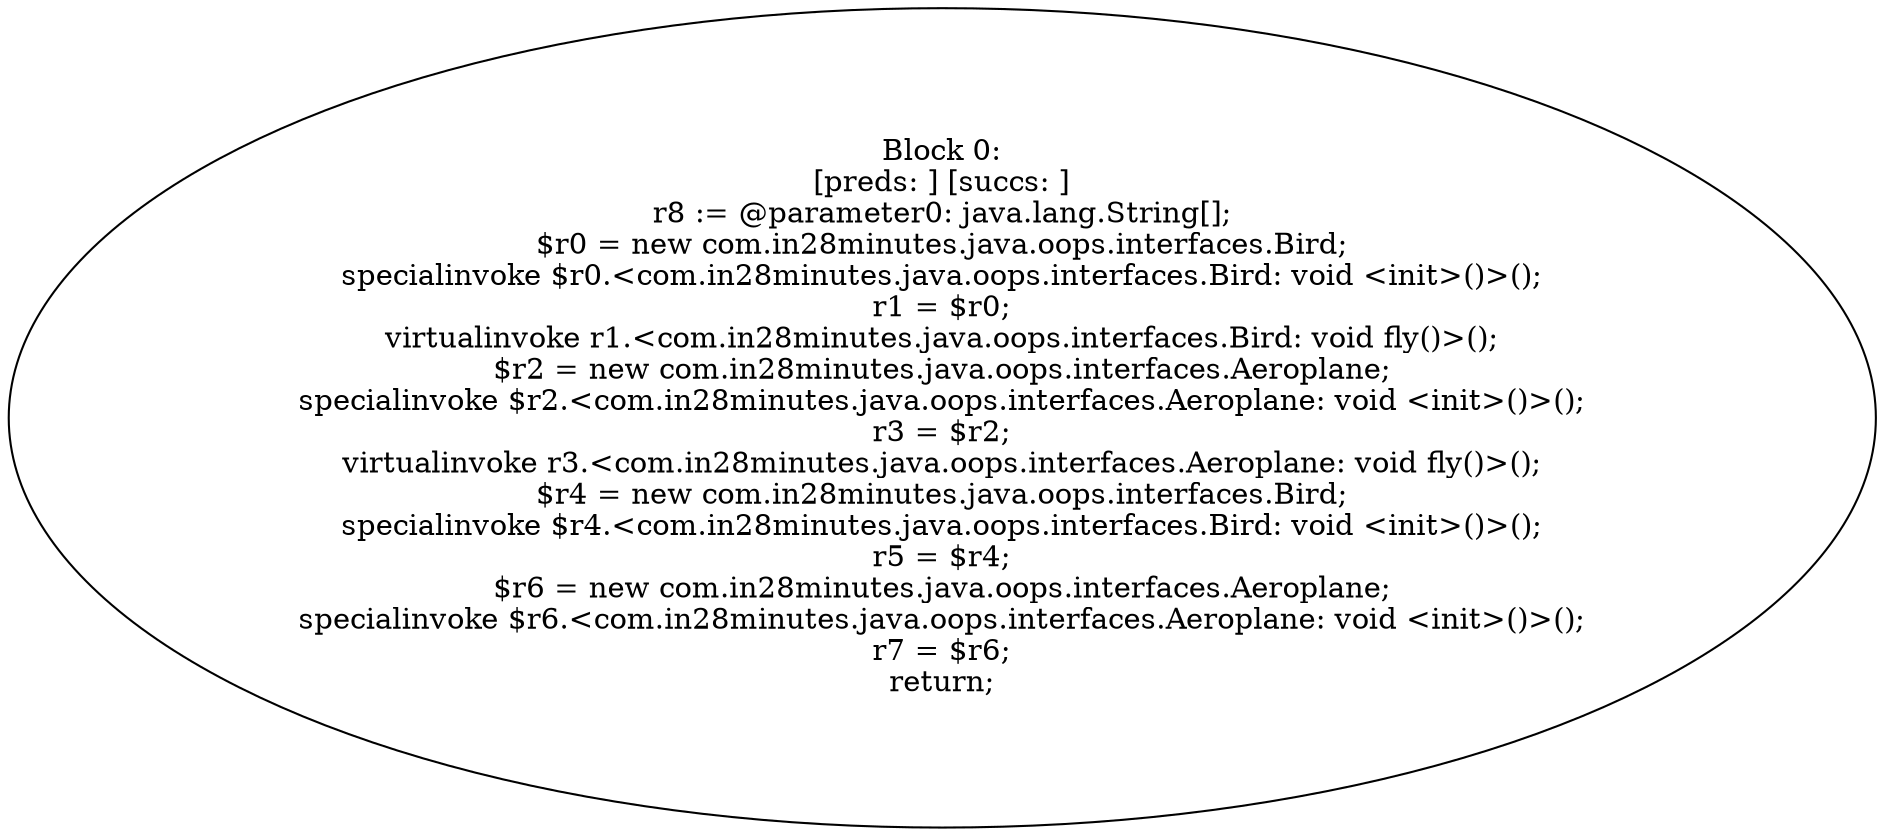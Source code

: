 digraph "unitGraph" {
    "Block 0:
[preds: ] [succs: ]
r8 := @parameter0: java.lang.String[];
$r0 = new com.in28minutes.java.oops.interfaces.Bird;
specialinvoke $r0.<com.in28minutes.java.oops.interfaces.Bird: void <init>()>();
r1 = $r0;
virtualinvoke r1.<com.in28minutes.java.oops.interfaces.Bird: void fly()>();
$r2 = new com.in28minutes.java.oops.interfaces.Aeroplane;
specialinvoke $r2.<com.in28minutes.java.oops.interfaces.Aeroplane: void <init>()>();
r3 = $r2;
virtualinvoke r3.<com.in28minutes.java.oops.interfaces.Aeroplane: void fly()>();
$r4 = new com.in28minutes.java.oops.interfaces.Bird;
specialinvoke $r4.<com.in28minutes.java.oops.interfaces.Bird: void <init>()>();
r5 = $r4;
$r6 = new com.in28minutes.java.oops.interfaces.Aeroplane;
specialinvoke $r6.<com.in28minutes.java.oops.interfaces.Aeroplane: void <init>()>();
r7 = $r6;
return;
"
}
